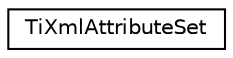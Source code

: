 digraph "Graphical Class Hierarchy"
{
  edge [fontname="Helvetica",fontsize="10",labelfontname="Helvetica",labelfontsize="10"];
  node [fontname="Helvetica",fontsize="10",shape=record];
  rankdir="LR";
  Node1 [label="TiXmlAttributeSet",height=0.2,width=0.4,color="black", fillcolor="white", style="filled",URL="$d2/da0/class_ti_xml_attribute_set.html",tooltip="Part of the tinyxml library. "];
}
